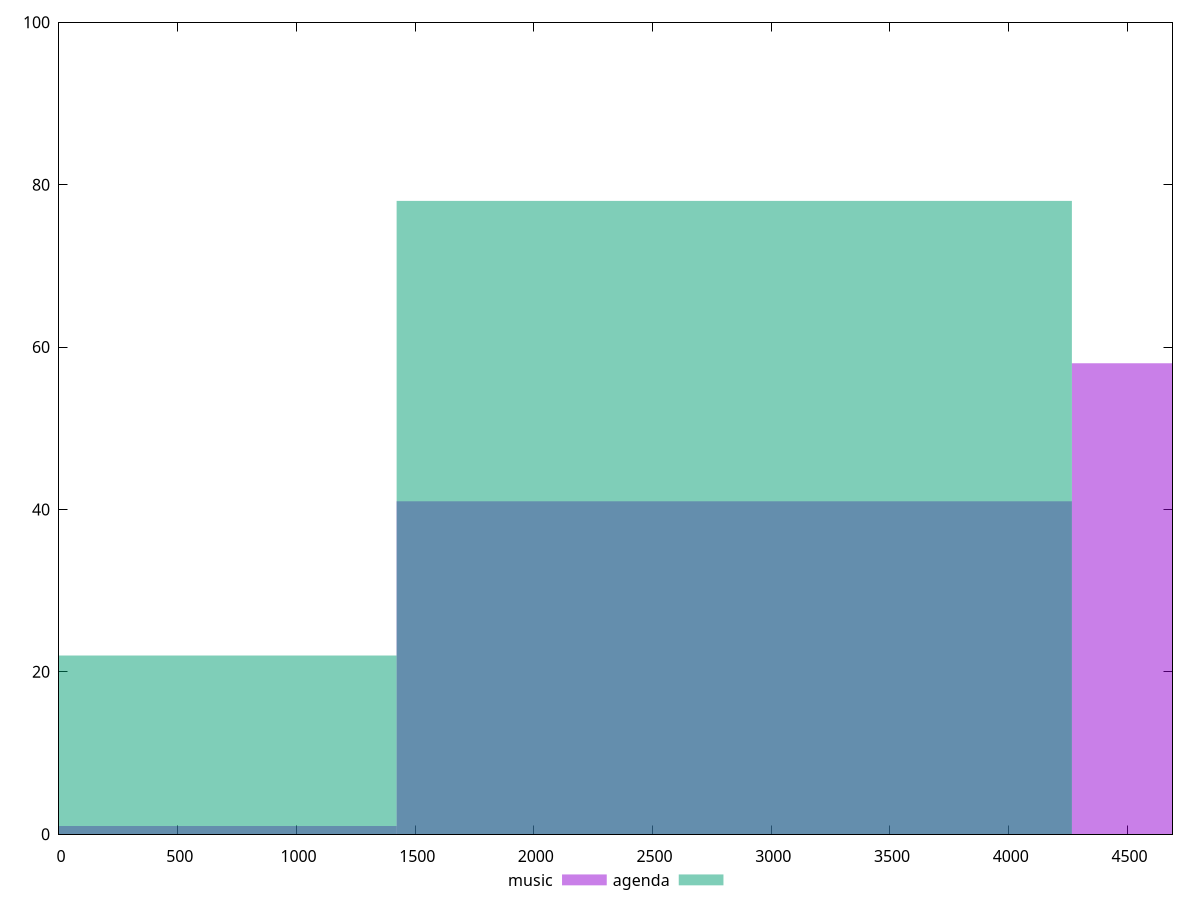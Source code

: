 reset

$music <<EOF
2844.155908136678 41
5688.311816273356 58
0 1
EOF

$agenda <<EOF
2844.155908136678 78
0 22
EOF

set key outside below
set boxwidth 2844.155908136678
set xrange [0:4690]
set yrange [0:100]
set trange [0:100]
set style fill transparent solid 0.5 noborder
set terminal svg size 640, 500 enhanced background rgb 'white'
set output "reports/report_00028_2021-02-24T12-49-42.674Z/unused-javascript/comparison/histogram/0_vs_1.svg"

plot $music title "music" with boxes, \
     $agenda title "agenda" with boxes

reset
